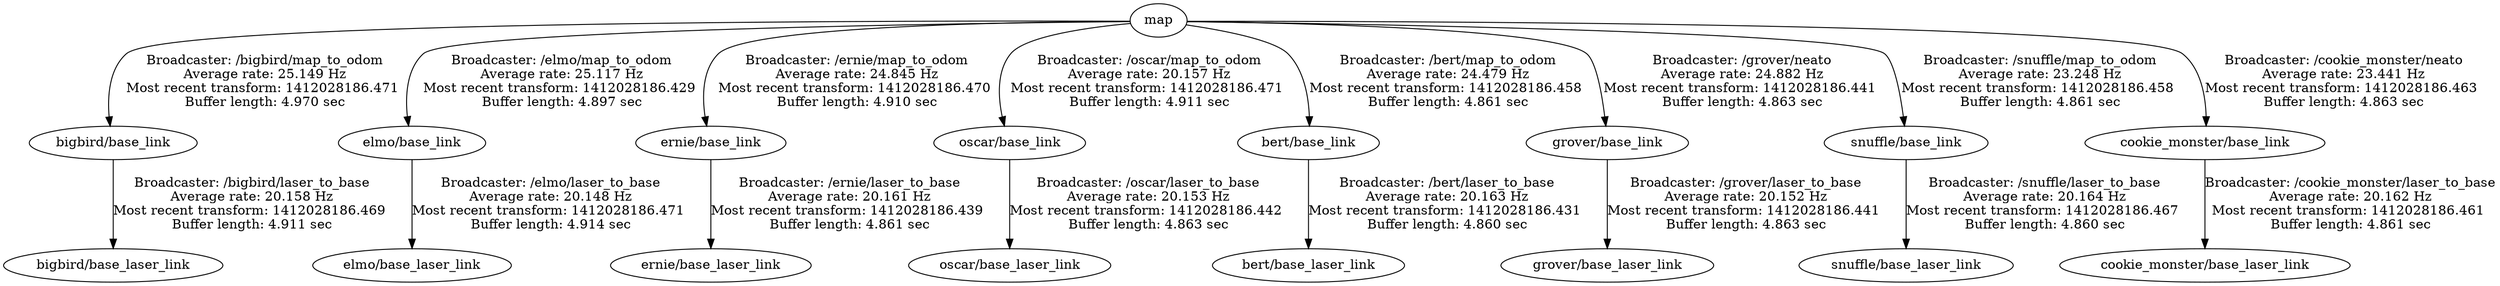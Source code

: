 digraph G {
"bigbird/base_link" -> "bigbird/base_laser_link"[label="Broadcaster: /bigbird/laser_to_base\nAverage rate: 20.158 Hz\nMost recent transform: 1412028186.469 \nBuffer length: 4.911 sec\n"];
"map" -> "bigbird/base_link"[label="Broadcaster: /bigbird/map_to_odom\nAverage rate: 25.149 Hz\nMost recent transform: 1412028186.471 \nBuffer length: 4.970 sec\n"];
"elmo/base_link" -> "elmo/base_laser_link"[label="Broadcaster: /elmo/laser_to_base\nAverage rate: 20.148 Hz\nMost recent transform: 1412028186.471 \nBuffer length: 4.914 sec\n"];
"map" -> "elmo/base_link"[label="Broadcaster: /elmo/map_to_odom\nAverage rate: 25.117 Hz\nMost recent transform: 1412028186.429 \nBuffer length: 4.897 sec\n"];
"map" -> "ernie/base_link"[label="Broadcaster: /ernie/map_to_odom\nAverage rate: 24.845 Hz\nMost recent transform: 1412028186.470 \nBuffer length: 4.910 sec\n"];
"map" -> "oscar/base_link"[label="Broadcaster: /oscar/map_to_odom\nAverage rate: 20.157 Hz\nMost recent transform: 1412028186.471 \nBuffer length: 4.911 sec\n"];
"bert/base_link" -> "bert/base_laser_link"[label="Broadcaster: /bert/laser_to_base\nAverage rate: 20.163 Hz\nMost recent transform: 1412028186.431 \nBuffer length: 4.860 sec\n"];
"map" -> "bert/base_link"[label="Broadcaster: /bert/map_to_odom\nAverage rate: 24.479 Hz\nMost recent transform: 1412028186.458 \nBuffer length: 4.861 sec\n"];
"grover/base_link" -> "grover/base_laser_link"[label="Broadcaster: /grover/laser_to_base\nAverage rate: 20.152 Hz\nMost recent transform: 1412028186.441 \nBuffer length: 4.863 sec\n"];
"map" -> "grover/base_link"[label="Broadcaster: /grover/neato\nAverage rate: 24.882 Hz\nMost recent transform: 1412028186.441 \nBuffer length: 4.863 sec\n"];
"oscar/base_link" -> "oscar/base_laser_link"[label="Broadcaster: /oscar/laser_to_base\nAverage rate: 20.153 Hz\nMost recent transform: 1412028186.442 \nBuffer length: 4.863 sec\n"];
"ernie/base_link" -> "ernie/base_laser_link"[label="Broadcaster: /ernie/laser_to_base\nAverage rate: 20.161 Hz\nMost recent transform: 1412028186.439 \nBuffer length: 4.861 sec\n"];
"map" -> "snuffle/base_link"[label="Broadcaster: /snuffle/map_to_odom\nAverage rate: 23.248 Hz\nMost recent transform: 1412028186.458 \nBuffer length: 4.861 sec\n"];
"cookie_monster/base_link" -> "cookie_monster/base_laser_link"[label="Broadcaster: /cookie_monster/laser_to_base\nAverage rate: 20.162 Hz\nMost recent transform: 1412028186.461 \nBuffer length: 4.861 sec\n"];
"map" -> "cookie_monster/base_link"[label="Broadcaster: /cookie_monster/neato\nAverage rate: 23.441 Hz\nMost recent transform: 1412028186.463 \nBuffer length: 4.863 sec\n"];
"snuffle/base_link" -> "snuffle/base_laser_link"[label="Broadcaster: /snuffle/laser_to_base\nAverage rate: 20.164 Hz\nMost recent transform: 1412028186.467 \nBuffer length: 4.860 sec\n"];
}